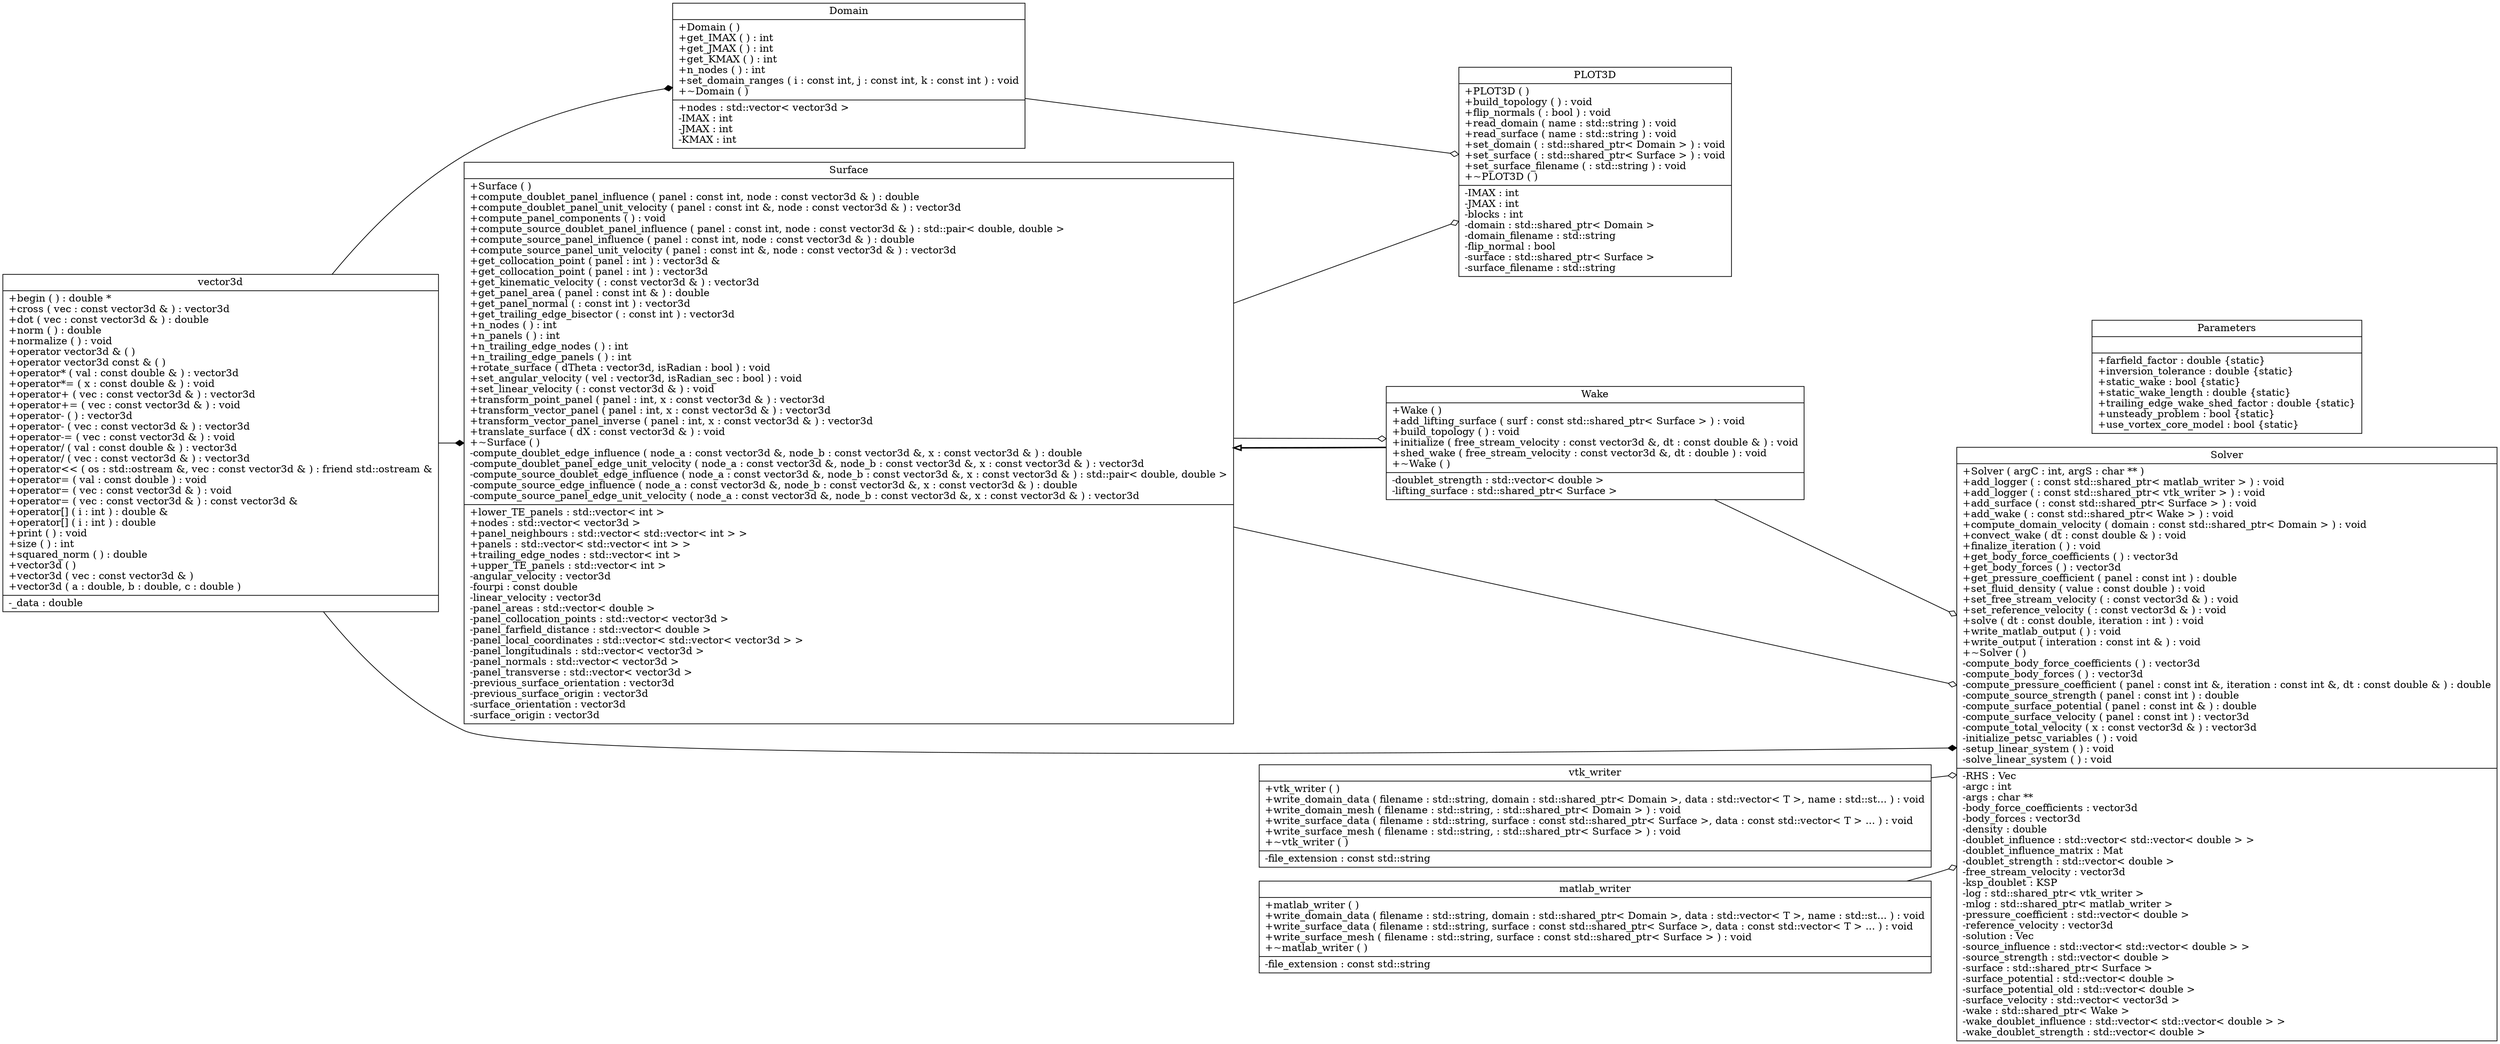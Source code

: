 digraph doxygraph
{
graph [ rankdir="RL" ]
"classDomain" [ label="Domain\n|+Domain (  )\l+get_IMAX (  ) : int\l+get_JMAX (  ) : int\l+get_KMAX (  ) : int\l+n_nodes (  ) : int\l+set_domain_ranges ( i : const int, j : const int, k : const int ) : void\l+~Domain (  )\l|+nodes : std::vector\< vector3d \>\l-IMAX : int\l-JMAX : int\l-KMAX : int\l" shape="record" ]
"classvector3d"
"classDomain" -> "classvector3d" [ arrowtail="diamond" dir="back" ]
"classPLOT3D" [ label="PLOT3D\n|+PLOT3D (  )\l+build_topology (  ) : void\l+flip_normals (  : bool ) : void\l+read_domain ( name : std::string ) : void\l+read_surface ( name : std::string ) : void\l+set_domain (  : std::shared_ptr\< Domain \> ) : void\l+set_surface (  : std::shared_ptr\< Surface \> ) : void\l+set_surface_filename (  : std::string ) : void\l+~PLOT3D (  )\l|-IMAX : int\l-JMAX : int\l-blocks : int\l-domain : std::shared_ptr\< Domain \>\l-domain_filename : std::string\l-flip_normal : bool\l-surface : std::shared_ptr\< Surface \>\l-surface_filename : std::string\l" shape="record" ]
"classPLOT3D" -> "classDomain" [ arrowtail="odiamond" dir="back" ]
"classSurface"
"classPLOT3D" -> "classSurface" [ arrowtail="odiamond" dir="back" ]
"classParameters" [ label="Parameters\n||+farfield_factor : double \{static\}\l+inversion_tolerance : double \{static\}\l+static_wake : bool \{static\}\l+static_wake_length : double \{static\}\l+trailing_edge_wake_shed_factor : double \{static\}\l+unsteady_problem : bool \{static\}\l+use_vortex_core_model : bool \{static\}\l" shape="record" ]
"classSolver" [ label="Solver\n|+Solver ( argC : int, argS : char ** )\l+add_logger (  : const std::shared_ptr\< matlab_writer \> ) : void\l+add_logger (  : const std::shared_ptr\< vtk_writer \> ) : void\l+add_surface (  : const std::shared_ptr\< Surface \> ) : void\l+add_wake (  : const std::shared_ptr\< Wake \> ) : void\l+compute_domain_velocity ( domain : const std::shared_ptr\< Domain \> ) : void\l+convect_wake ( dt : const double & ) : void\l+finalize_iteration (  ) : void\l+get_body_force_coefficients (  ) : vector3d\l+get_body_forces (  ) : vector3d\l+get_pressure_coefficient ( panel : const int ) : double\l+set_fluid_density ( value : const double ) : void\l+set_free_stream_velocity (  : const vector3d & ) : void\l+set_reference_velocity (  : const vector3d & ) : void\l+solve ( dt : const double, iteration : int ) : void\l+write_matlab_output (  ) : void\l+write_output ( interation : const int & ) : void\l+~Solver (  )\l-compute_body_force_coefficients (  ) : vector3d\l-compute_body_forces (  ) : vector3d\l-compute_pressure_coefficient ( panel : const int &, iteration : const int &, dt : const double & ) : double\l-compute_source_strength ( panel : const int ) : double\l-compute_surface_potential ( panel : const int & ) : double\l-compute_surface_velocity ( panel : const int ) : vector3d\l-compute_total_velocity ( x : const vector3d & ) : vector3d\l-initialize_petsc_variables (  ) : void\l-setup_linear_system (  ) : void\l-solve_linear_system (  ) : void\l|-RHS : Vec\l-argc : int\l-args : char **\l-body_force_coefficients : vector3d\l-body_forces : vector3d\l-density : double\l-doublet_influence : std::vector\< std::vector\< double \> \>\l-doublet_influence_matrix : Mat\l-doublet_strength : std::vector\< double \>\l-free_stream_velocity : vector3d\l-ksp_doublet : KSP\l-log : std::shared_ptr\< vtk_writer \>\l-mlog : std::shared_ptr\< matlab_writer \>\l-pressure_coefficient : std::vector\< double \>\l-reference_velocity : vector3d\l-solution : Vec\l-source_influence : std::vector\< std::vector\< double \> \>\l-source_strength : std::vector\< double \>\l-surface : std::shared_ptr\< Surface \>\l-surface_potential : std::vector\< double \>\l-surface_potential_old : std::vector\< double \>\l-surface_velocity : std::vector\< vector3d \>\l-wake : std::shared_ptr\< Wake \>\l-wake_doublet_influence : std::vector\< std::vector\< double \> \>\l-wake_doublet_strength : std::vector\< double \>\l" shape="record" ]
"classvtk__writer"
"classSolver" -> "classvtk__writer" [ arrowtail="odiamond" dir="back" ]
"classmatlab__writer"
"classSolver" -> "classmatlab__writer" [ arrowtail="odiamond" dir="back" ]
"classSolver" -> "classSurface" [ arrowtail="odiamond" dir="back" ]
"classWake"
"classSolver" -> "classWake" [ arrowtail="odiamond" dir="back" ]
"classSolver" -> "classvector3d" [ arrowtail="diamond" dir="back" ]
"classSurface" [ label="Surface\n|+Surface (  )\l+compute_doublet_panel_influence ( panel : const int, node : const vector3d & ) : double\l+compute_doublet_panel_unit_velocity ( panel : const int &, node : const vector3d & ) : vector3d\l+compute_panel_components (  ) : void\l+compute_source_doublet_panel_influence ( panel : const int, node : const vector3d & ) : std::pair\< double, double \>\l+compute_source_panel_influence ( panel : const int, node : const vector3d & ) : double\l+compute_source_panel_unit_velocity ( panel : const int &, node : const vector3d & ) : vector3d\l+get_collocation_point ( panel : int ) : vector3d &\l+get_collocation_point ( panel : int ) : vector3d\l+get_kinematic_velocity (  : const vector3d & ) : vector3d\l+get_panel_area ( panel : const int & ) : double\l+get_panel_normal (  : const int ) : vector3d\l+get_trailing_edge_bisector (  : const int ) : vector3d\l+n_nodes (  ) : int\l+n_panels (  ) : int\l+n_trailing_edge_nodes (  ) : int\l+n_trailing_edge_panels (  ) : int\l+rotate_surface ( dTheta : vector3d, isRadian : bool ) : void\l+set_angular_velocity ( vel : vector3d, isRadian_sec : bool ) : void\l+set_linear_velocity (  : const vector3d & ) : void\l+transform_point_panel ( panel : int, x : const vector3d & ) : vector3d\l+transform_vector_panel ( panel : int, x : const vector3d & ) : vector3d\l+transform_vector_panel_inverse ( panel : int, x : const vector3d & ) : vector3d\l+translate_surface ( dX : const vector3d & ) : void\l+~Surface (  )\l-compute_doublet_edge_influence ( node_a : const vector3d &, node_b : const vector3d &, x : const vector3d & ) : double\l-compute_doublet_panel_edge_unit_velocity ( node_a : const vector3d &, node_b : const vector3d &, x : const vector3d & ) : vector3d\l-compute_source_doublet_edge_influence ( node_a : const vector3d &, node_b : const vector3d &, x : const vector3d & ) : std::pair\< double, double \>\l-compute_source_edge_influence ( node_a : const vector3d &, node_b : const vector3d &, x : const vector3d & ) : double\l-compute_source_panel_edge_unit_velocity ( node_a : const vector3d &, node_b : const vector3d &, x : const vector3d & ) : vector3d\l|+lower_TE_panels : std::vector\< int \>\l+nodes : std::vector\< vector3d \>\l+panel_neighbours : std::vector\< std::vector\< int \> \>\l+panels : std::vector\< std::vector\< int \> \>\l+trailing_edge_nodes : std::vector\< int \>\l+upper_TE_panels : std::vector\< int \>\l-angular_velocity : vector3d\l-fourpi : const double\l-linear_velocity : vector3d\l-panel_areas : std::vector\< double \>\l-panel_collocation_points : std::vector\< vector3d \>\l-panel_farfield_distance : std::vector\< double \>\l-panel_local_coordinates : std::vector\< std::vector\< vector3d \> \>\l-panel_longitudinals : std::vector\< vector3d \>\l-panel_normals : std::vector\< vector3d \>\l-panel_transverse : std::vector\< vector3d \>\l-previous_surface_orientation : vector3d\l-previous_surface_origin : vector3d\l-surface_orientation : vector3d\l-surface_origin : vector3d\l" shape="record" ]
"classSurface" -> "classvector3d" [ arrowtail="diamond" dir="back" ]
"classWake" [ label="Wake\n|+Wake (  )\l+add_lifting_surface ( surf : const std::shared_ptr\< Surface \> ) : void\l+build_topology (  ) : void\l+initialize ( free_stream_velocity : const vector3d &, dt : const double & ) : void\l+shed_wake ( free_stream_velocity : const vector3d &, dt : double ) : void\l+~Wake (  )\l|-doublet_strength : std::vector\< double \>\l-lifting_surface : std::shared_ptr\< Surface \>\l" shape="record" ]
"classWake" -> "classSurface" [ arrowhead="empty" style="bold" ]
"classWake" -> "classSurface" [ arrowtail="odiamond" dir="back" ]
"classmatlab__writer" [ label="matlab_writer\n|+matlab_writer (  )\l+write_domain_data ( filename : std::string, domain : std::shared_ptr\< Domain \>, data : std::vector\< T \>, name : std::st... ) : void\l+write_surface_data ( filename : std::string, surface : const std::shared_ptr\< Surface \>, data : const std::vector\< T \> ... ) : void\l+write_surface_mesh ( filename : std::string, surface : const std::shared_ptr\< Surface \> ) : void\l+~matlab_writer (  )\l|-file_extension : const std::string\l" shape="record" ]
"classvector3d" [ label="vector3d\n|+begin (  ) : double *\l+cross ( vec : const vector3d & ) : vector3d\l+dot ( vec : const vector3d & ) : double\l+norm (  ) : double\l+normalize (  ) : void\l+operator vector3d & (  )\l+operator vector3d const & (  )\l+operator* ( val : const double & ) : vector3d\l+operator*= ( x : const double & ) : void\l+operator+ ( vec : const vector3d & ) : vector3d\l+operator+= ( vec : const vector3d & ) : void\l+operator- (  ) : vector3d\l+operator- ( vec : const vector3d & ) : vector3d\l+operator-= ( vec : const vector3d & ) : void\l+operator/ ( val : const double & ) : vector3d\l+operator/ ( vec : const vector3d & ) : vector3d\l+operator\<\< ( os : std::ostream &, vec : const vector3d & ) : friend std::ostream &\l+operator= ( val : const double ) : void\l+operator= ( vec : const vector3d & ) : void\l+operator= ( vec : const vector3d & ) : const vector3d &\l+operator[] ( i : int ) : double &\l+operator[] ( i : int ) : double\l+print (  ) : void\l+size (  ) : int\l+squared_norm (  ) : double\l+vector3d (  )\l+vector3d ( vec : const vector3d & )\l+vector3d ( a : double, b : double, c : double )\l|-_data : double\l" shape="record" ]
"classvtk__writer" [ label="vtk_writer\n|+vtk_writer (  )\l+write_domain_data ( filename : std::string, domain : std::shared_ptr\< Domain \>, data : std::vector\< T \>, name : std::st... ) : void\l+write_domain_mesh ( filename : std::string,  : std::shared_ptr\< Domain \> ) : void\l+write_surface_data ( filename : std::string, surface : const std::shared_ptr\< Surface \>, data : const std::vector\< T \> ... ) : void\l+write_surface_mesh ( filename : std::string,  : std::shared_ptr\< Surface \> ) : void\l+~vtk_writer (  )\l|-file_extension : const std::string\l" shape="record" ]
}
